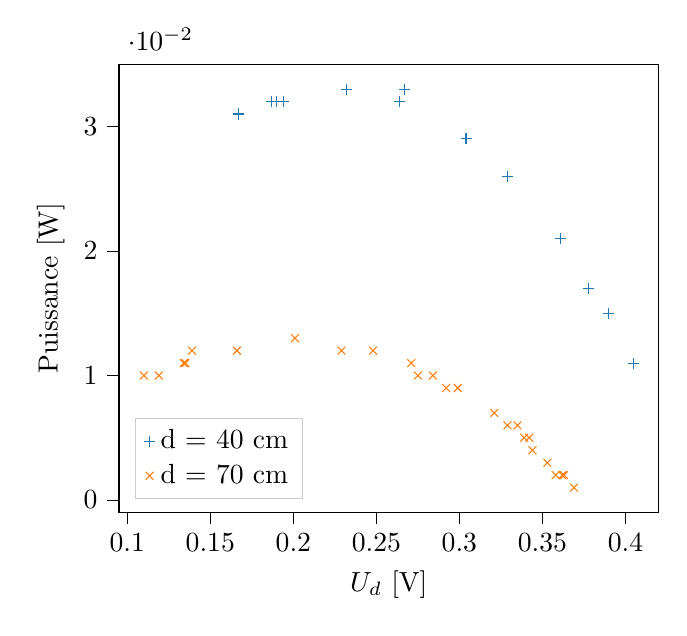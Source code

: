 % This file was created with tikzplotlib v0.10.1.
\begin{tikzpicture}

\definecolor{darkgray176}{RGB}{176,176,176}
\definecolor{darkorange25512714}{RGB}{255,127,14}
\definecolor{lightgray204}{RGB}{204,204,204}
\definecolor{steelblue31119180}{RGB}{31,119,180}

\begin{axis}[
legend cell align={left},
legend style={
  fill opacity=0.8,
  draw opacity=1,
  text opacity=1,
  at={(0.03,0.03)},
  anchor=south west,
  draw=lightgray204
},
tick align=outside,
tick pos=left,
x grid style={darkgray176},
xlabel={\(\displaystyle U_d\) [V]},
xmin=0.095, xmax=0.42,
xtick style={color=black},
y grid style={darkgray176},
ylabel={Puissance [W]},
ymin=-0.001, ymax=0.035,
ytick style={color=black}
]
\addplot [draw=steelblue31119180, fill=steelblue31119180, mark=+, only marks]
table{%
x  y
0.405 0.011
0.39 0.015
0.378 0.017
0.361 0.021
0.329 0.026
0.304 0.029
0.264 0.032
0.194 0.032
0.232 0.033
0.267 0.033
0.19 0.032
0.167 0.031
0.187 0.032
};
\addlegendentry{d = 40 cm}
\addplot [draw=darkorange25512714, fill=darkorange25512714, mark=x, only marks]
table{%
x  y
0.369 0.001
0.363 0.002
0.362 0.002
0.358 0.002
0.353 0.003
0.344 0.004
0.342 0.005
0.339 0.005
0.335 0.006
0.329 0.006
0.321 0.007
0.299 0.009
0.292 0.009
0.284 0.01
0.275 0.01
0.271 0.011
0.248 0.012
0.229 0.012
0.201 0.013
0.166 0.012
0.135 0.011
0.139 0.012
0.11 0.01
0.134 0.011
0.119 0.01
};
\addlegendentry{d = 70 cm}
\end{axis}

\end{tikzpicture}
